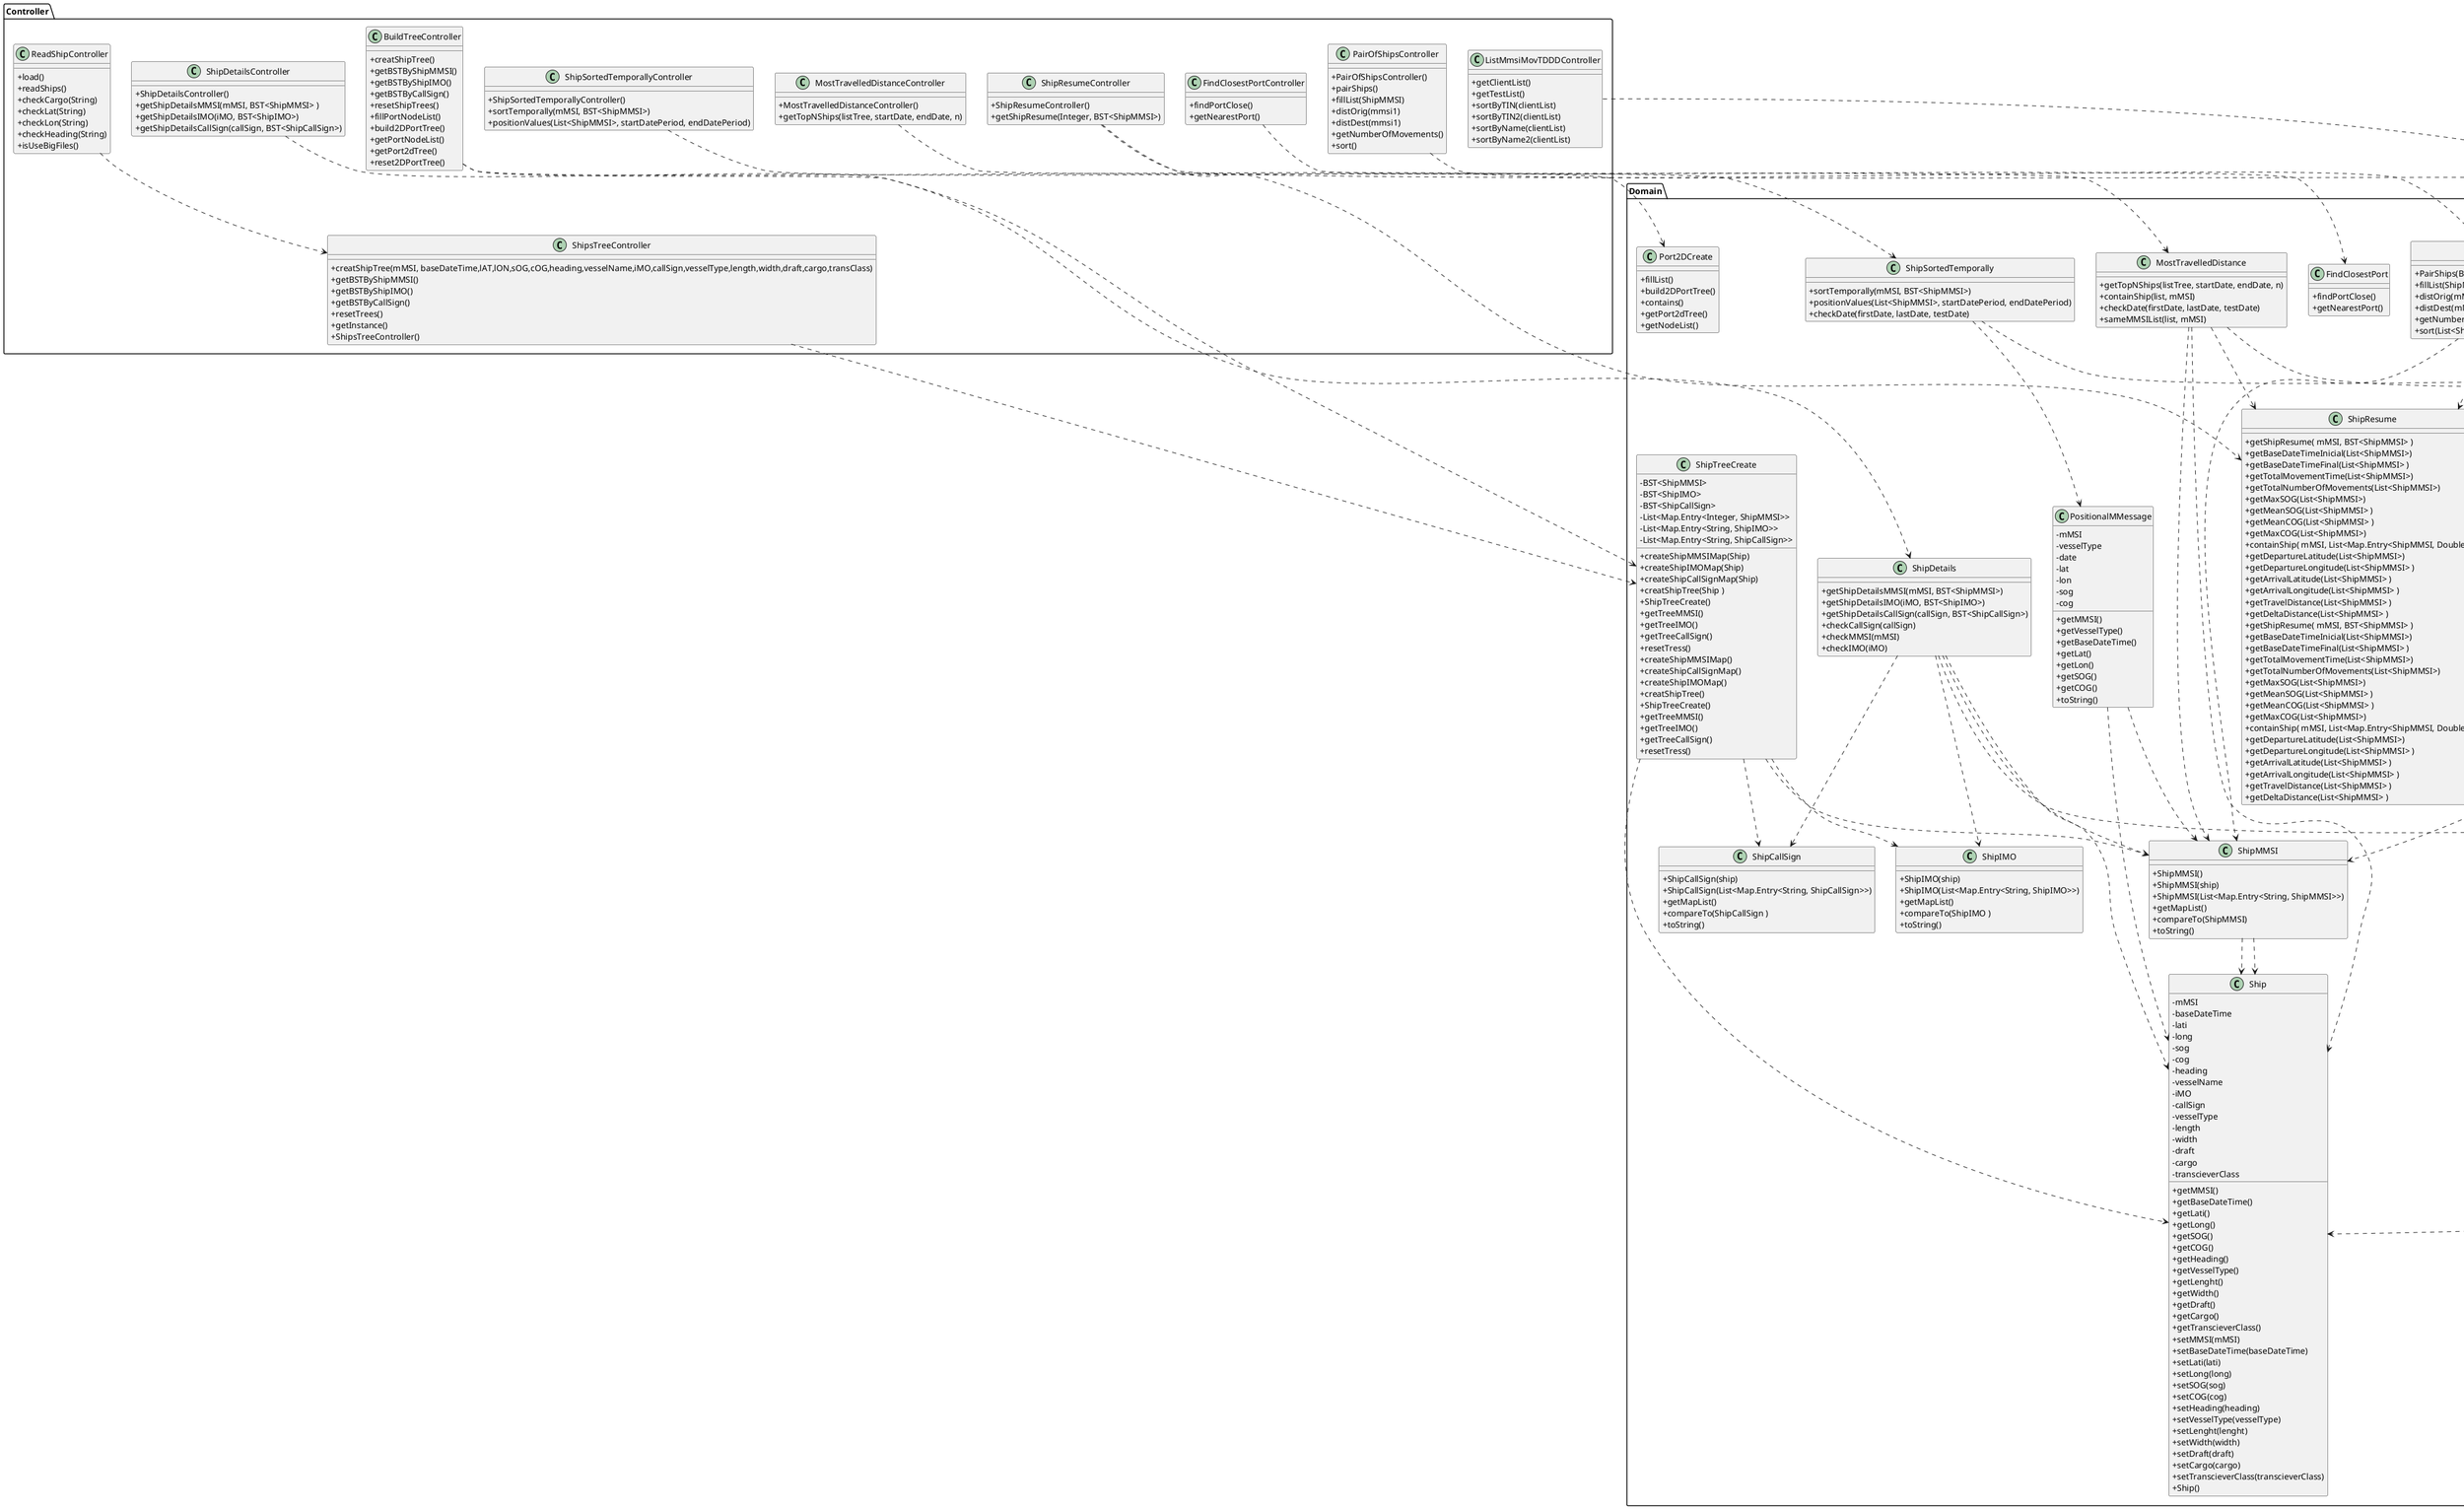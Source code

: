 @startuml
skinparam classAttributeIconSize 0


package Controller{
class MostTravelledDistanceController{
+MostTravelledDistanceController()
+getTopNShips(listTree, startDate, endDate, n)
}
Class ShipResumeController {
+ShipResumeController()
+getShipResume(Integer, BST<ShipMMSI>)
}
class ShipSortedTemporallyController{
+ShipSortedTemporallyController()
+sortTemporally(mMSI, BST<ShipMMSI>)
+positionValues(List<ShipMMSI>, startDatePeriod, endDatePeriod)
}
class ShipDetailsController {
+ShipDetailsController()
+getShipDetailsMMSI(mMSI, BST<ShipMMSI> )
+getShipDetailsIMO(iMO, BST<ShipIMO>)
+getShipDetailsCallSign(callSign, BST<ShipCallSign>)
}
class ListMmsiMovTDDDController {
+getClientList()
+getTestList()
+sortByTIN(clientList)
+sortByTIN2(clientList)
+sortByName(clientList)
+sortByName2(clientList)
}
class PairOfShipsController {
+PairOfShipsController()
+pairShips()
+fillList(ShipMMSI)
+distOrig(mmsi1)
+distDest(mmsi1)
+getNumberOfMovements()
+sort()
}
Class ReadShipController {
+load()
+readShips()
+checkCargo(String)
+checkLat(String)
+checkLon(String)
+checkHeading(String)
+isUseBigFiles()
}
class ShipsTreeController {
+creatShipTree(mMSI, baseDateTime,lAT,lON,sOG,cOG,heading,vesselName,iMO,callSign,vesselType,length,width,draft,cargo,transClass)
+getBSTByShipMMSI()
+getBSTByShipIMO()
+getBSTByCallSign()
+resetTrees()
+getInstance()
+ShipsTreeController()

}
class BuildTreeController{
+creatShipTree()
+getBSTByShipMMSI()
+getBSTByShipIMO()
+getBSTByCallSign()
+resetShipTrees()
+fillPortNodeList()
+build2DPortTree()
+getPortNodeList()
+getPort2dTree()
+reset2DPortTree()
}
class FindClosestPortController{
+findPortClose()
+getNearestPort()
}
}


package Domain {
class MostTravelledDistance{
+getTopNShips(listTree, startDate, endDate, n)
+containShip(list, mMSI)
+checkDate(firstDate, lastDate, testDate)
+sameMMSIList(list, mMSI)
}
 class ShipResume {
    +getShipResume( mMSI, BST<ShipMMSI> )
    +getBaseDateTimeInicial(List<ShipMMSI>)
    +getBaseDateTimeFinal(List<ShipMMSI> )
    +getTotalMovementTime(List<ShipMMSI>)
    +getTotalNumberOfMovements(List<ShipMMSI>)
    +getMaxSOG(List<ShipMMSI>)
    +getMeanSOG(List<ShipMMSI> )
    +getMeanCOG(List<ShipMMSI> )
    +getMaxCOG(List<ShipMMSI>)
    +containShip( mMSI, List<Map.Entry<ShipMMSI, Double>> )
    +getDepartureLatitude(List<ShipMMSI>)
    + getDepartureLongitude(List<ShipMMSI> )
    +getArrivalLatitude(List<ShipMMSI> )
    +getArrivalLongitude(List<ShipMMSI> )
    +getTravelDistance(List<ShipMMSI> )
    +getDeltaDistance(List<ShipMMSI> )
}
class ShipDetails{
+getShipDetailsMMSI(mMSI, BST<ShipMMSI>)
+getShipDetailsIMO(iMO, BST<ShipIMO>)
+getShipDetailsCallSign(callSign, BST<ShipCallSign>)
+checkCallSign(callSign)
+checkMMSI(mMSI)
+checkIMO(iMO)

}

class PositionalMMessage{
 -mMSI
 -vesselType
 -date
 -lat
 -lon
 -sog
 -cog

 +getMMSI()
 +getVesselType()
 +getBaseDateTime()
 +getLat()
 +getLon()
 +getSOG()
 +getCOG()
 +toString()
}
class ShipSortedTemporally{
+sortTemporally(mMSI, BST<ShipMMSI>)
+positionValues(List<ShipMMSI>, startDatePeriod, endDatePeriod)
+checkDate(firstDate, lastDate, testDate)
}
class ShipMMSI{
+ShipMMSI()
+ShipMMSI(ship)
+ShipMMSI(List<Map.Entry<String, ShipMMSI>>)
+getMapList()
+compareTo(ShipMMSI)
+toString()
}

class PairOfShips{
+PairShips(BST <ShipsMMSI>)
+fillList(ShipMMSI, List<ShipMMSI>)
+distOrig(mMSI1, List<ShipMMSI>, mMSI2)
+distDest(mMSI1, List<ShipMMSI>, mMSI2)
+getNumberOfMovements(List<ShipMMSI>, mMSI)
+sort(List<ShipAtrib>)
}

class ShipAtrib{

-mMSI
-mMSI1
-distOrig
-distDest
-numberOfMovements
-numberOfMovements1
-travelDistance
-travelDistance1
-travelDistanceDiference

+getMMSI()
+getmMSI1()
+getdistOrig()
+getdistDest()
+getnumberOfMovements()
+getnumberOfMovements1()
+gettravelDistance()
+gettravelDistance1()
+gettravelDistanceDiference()
+ShipAtrib(mMSI,mMSI1,distOrig,distDest,numberOfMovements,numberOfMovements1,travelDistance,travelDistance1,travelDistanceDiference)
}

class Ship {
  - mMSI
  -baseDateTime
  -lati
  -long
  -sog
  -cog
  -heading
  -vesselName
  -iMO
  -callSign
  -vesselType
  -length
  -width
  -draft
  -cargo
  -transcieverClass

  +getMMSI()
  +getBaseDateTime()
  +getLati()
  +getLong()
  +getSOG()
  +getCOG()
  +getHeading()
  +getVesselType()
  +getLenght()
  +getWidth()
  +getDraft()
  +getCargo()
  +getTranscieverClass()
  +setMMSI(mMSI)
  +setBaseDateTime(baseDateTime)
  +setLati(lati)
  +setLong(long)
  +setSOG(sog)
  +setCOG(cog)
  +setHeading(heading)
  +setVesselType(vesselType)
  +setLenght(lenght)
  +setWidth(width)
  +setDraft(draft)
  +setCargo(cargo)
  +setTranscieverClass(transcieverClass)
  +Ship()
}


  class ShipResume {
    +getShipResume( mMSI, BST<ShipMMSI> )
    +getBaseDateTimeInicial(List<ShipMMSI>)
    +getBaseDateTimeFinal(List<ShipMMSI> )
    +getTotalMovementTime(List<ShipMMSI>)
    +getTotalNumberOfMovements(List<ShipMMSI>)
    +getMaxSOG(List<ShipMMSI>)
    +getMeanSOG(List<ShipMMSI> )
    +getMeanCOG(List<ShipMMSI> )
    +getMaxCOG(List<ShipMMSI>)
    +containShip( mMSI, List<Map.Entry<ShipMMSI, Double>> )
    +getDepartureLatitude(List<ShipMMSI>)
    + getDepartureLongitude(List<ShipMMSI> )
    +getArrivalLatitude(List<ShipMMSI> )
    +getArrivalLongitude(List<ShipMMSI> )
    +getTravelDistance(List<ShipMMSI> )
    +getDeltaDistance(List<ShipMMSI> )
}

 class ListMmsiMovTDDD {
    -ship
    -numMovements
    -travelledDist
    -deltaDist

    +allShips(BST<ShipMMSI>)
    +shipMmsiMovTDDD((List<ShipMMSI>, ShipMMSI)
    +sameMMSIList(List<ShipMMSI>, mMSI)
    +containShip(List<ShipAtrib>, mMSI)
    +listDescTravDist(List<ShipMMTDDD>)
    +listAsceTravDist(List<ShipMMTDDD>)
    +listDescDelDist(List<ShipMMTDDD>)
    +listAsceDelDist(List<ShipMMTDDD>)


}

class ShipTreeCreate{
- BST<ShipMMSI>
-BST<ShipIMO>
-BST<ShipCallSign>
-List<Map.Entry<Integer, ShipMMSI>>
-List<Map.Entry<String, ShipIMO>>
-List<Map.Entry<String, ShipCallSign>>
+createShipMMSIMap(Ship)
+createShipIMOMap(Ship)
+createShipCallSignMap(Ship)
+creatShipTree(Ship )
+ShipTreeCreate()
+getTreeMMSI()
+getTreeIMO()
+getTreeCallSign()
+ resetTress()
}

class ShipCallSign{
+ShipCallSign(ship)
+ShipCallSign(List<Map.Entry<String, ShipCallSign>>)
+getMapList()
+compareTo(ShipCallSign )
+toString()
}

class ShipIMO{
+ShipIMO(ship)
+ShipIMO(List<Map.Entry<String, ShipIMO>>)
+getMapList()
+compareTo(ShipIMO )
+toString()
}

class ShipTreeCreate{
+createShipMMSIMap()
+createShipCallSignMap()
+createShipIMOMap()
+creatShipTree()
+ShipTreeCreate()
+getTreeMMSI()
+getTreeIMO()
+getTreeCallSign()
+resetTress()
}

class Port2DCreate{
+fillList()
+build2DPortTree()
+contains()
+getPort2dTree()
+getNodeList()
}

class FindClosestPort{
+findPortClose()
+getNearestPort()
}
}

package Utils{
class ShipSortedTemporallyOutput{
+outputShipSorted(List<PositionalMessage> positionsList)
}
class ShipDetailsOutput{
+output(String details)
}
class ShipResumeOutput{
+outputResume(String resume)
}
class ListMMTDDDOutput{
outputList(List<ShipAtrib>)
}

class TopNShipsOutput{
+outputTopNships(list)
}
class PairOfShipsOutput{
+outputPair(list)
}
}
PairOfShipsController..>PairOfShips
PairOfShips..>ShipMMSI
PairOfShips..>ShipAtrib
PairOfShips..>ShipResume
ListMmsiMovTDDDController..> ListMmsiMovTDDD
ShipAtrib..>ShipMMSI
ListMmsiMovTDDD..>ShipAtrib
ListMmsiMovTDDD..>ShipResume
ShipMMSI..>Ship
ReadShipController ..> ShipsTreeController
ShipsTreeController ..> ShipTreeCreate
ShipTreeCreate..> ShipCallSign
ShipTreeCreate..> ShipIMO
ShipTreeCreate..> ShipMMSI
ShipTreeCreate..> Ship
ShipSortedTemporallyController..> ShipSortedTemporally
PositionalMMessage..>Ship
PositionalMMessage..>ShipMMSI
ShipSortedTemporally..>PositionalMMessage
ShipSortedTemporally..>ShipSortedTemporallyOutput
ShipMMSI..>Ship
ShipDetailsController ..> ShipDetails
ShipDetails..> ShipCallSign
ShipDetails..> ShipIMO
ShipDetails..> ShipMMSI
ShipDetails..> Ship
ShipDetails ..> ShipDetailsOutput
ShipResumeController..>Ship
ShipResumeController..>ShipResume
ShipResume..> ShipResumeOutput
ListMmsiMovTDDD..>ListMMTDDDOutput
MostTravelledDistanceController..> MostTravelledDistance
MostTravelledDistance..>Ship
MostTravelledDistance..>ShipMMSI
MostTravelledDistance..> ShipResume
MostTravelledDistance..>TopNShipsOutput
PairOfShips..> PairOfShipsOutput
BuildTreeController..> ShipTreeCreate
BuildTreeController..> Port2DCreate
FindClosestPortController..>FindClosestPort
@enduml
